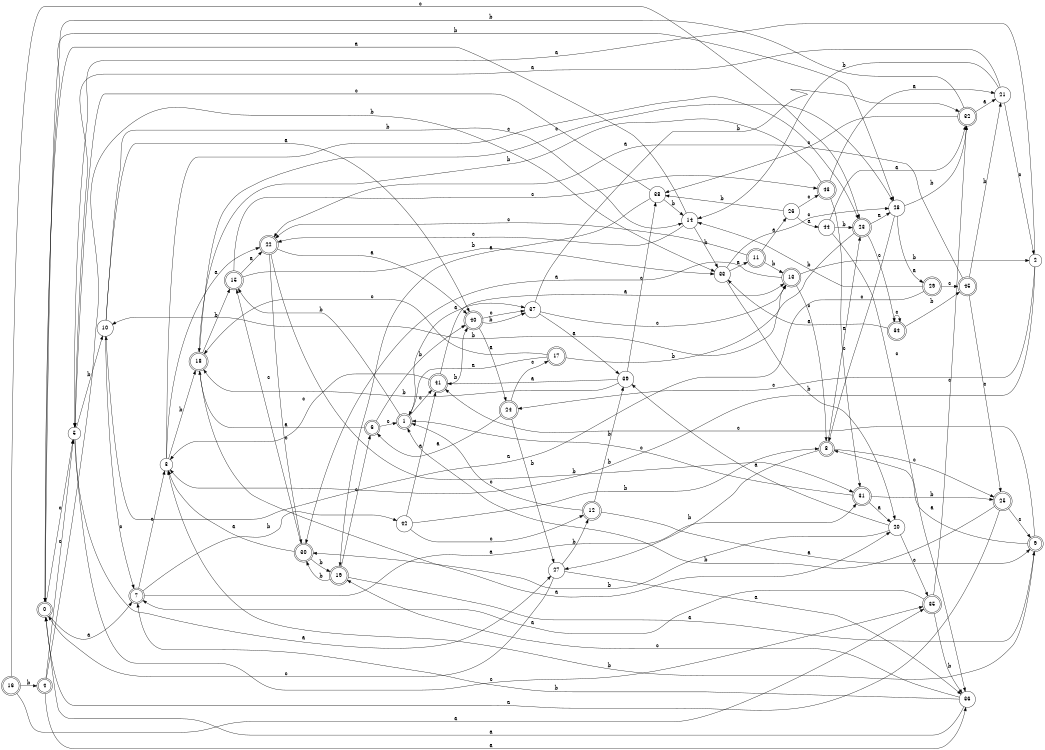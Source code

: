 digraph n37_3 {
__start0 [label="" shape="none"];

rankdir=LR;
size="8,5";

s0 [style="rounded,filled", color="black", fillcolor="white" shape="doublecircle", label="0"];
s1 [style="rounded,filled", color="black", fillcolor="white" shape="doublecircle", label="1"];
s2 [style="filled", color="black", fillcolor="white" shape="circle", label="2"];
s3 [style="filled", color="black", fillcolor="white" shape="circle", label="3"];
s4 [style="rounded,filled", color="black", fillcolor="white" shape="doublecircle", label="4"];
s5 [style="filled", color="black", fillcolor="white" shape="circle", label="5"];
s6 [style="rounded,filled", color="black", fillcolor="white" shape="doublecircle", label="6"];
s7 [style="rounded,filled", color="black", fillcolor="white" shape="doublecircle", label="7"];
s8 [style="rounded,filled", color="black", fillcolor="white" shape="doublecircle", label="8"];
s9 [style="rounded,filled", color="black", fillcolor="white" shape="doublecircle", label="9"];
s10 [style="filled", color="black", fillcolor="white" shape="circle", label="10"];
s11 [style="rounded,filled", color="black", fillcolor="white" shape="doublecircle", label="11"];
s12 [style="rounded,filled", color="black", fillcolor="white" shape="doublecircle", label="12"];
s13 [style="rounded,filled", color="black", fillcolor="white" shape="doublecircle", label="13"];
s14 [style="filled", color="black", fillcolor="white" shape="circle", label="14"];
s15 [style="rounded,filled", color="black", fillcolor="white" shape="doublecircle", label="15"];
s16 [style="rounded,filled", color="black", fillcolor="white" shape="doublecircle", label="16"];
s17 [style="rounded,filled", color="black", fillcolor="white" shape="doublecircle", label="17"];
s18 [style="rounded,filled", color="black", fillcolor="white" shape="doublecircle", label="18"];
s19 [style="rounded,filled", color="black", fillcolor="white" shape="doublecircle", label="19"];
s20 [style="filled", color="black", fillcolor="white" shape="circle", label="20"];
s21 [style="filled", color="black", fillcolor="white" shape="circle", label="21"];
s22 [style="rounded,filled", color="black", fillcolor="white" shape="doublecircle", label="22"];
s23 [style="rounded,filled", color="black", fillcolor="white" shape="doublecircle", label="23"];
s24 [style="rounded,filled", color="black", fillcolor="white" shape="doublecircle", label="24"];
s25 [style="rounded,filled", color="black", fillcolor="white" shape="doublecircle", label="25"];
s26 [style="filled", color="black", fillcolor="white" shape="circle", label="26"];
s27 [style="filled", color="black", fillcolor="white" shape="circle", label="27"];
s28 [style="filled", color="black", fillcolor="white" shape="circle", label="28"];
s29 [style="rounded,filled", color="black", fillcolor="white" shape="doublecircle", label="29"];
s30 [style="rounded,filled", color="black", fillcolor="white" shape="doublecircle", label="30"];
s31 [style="rounded,filled", color="black", fillcolor="white" shape="doublecircle", label="31"];
s32 [style="rounded,filled", color="black", fillcolor="white" shape="doublecircle", label="32"];
s33 [style="filled", color="black", fillcolor="white" shape="circle", label="33"];
s34 [style="rounded,filled", color="black", fillcolor="white" shape="doublecircle", label="34"];
s35 [style="rounded,filled", color="black", fillcolor="white" shape="doublecircle", label="35"];
s36 [style="filled", color="black", fillcolor="white" shape="circle", label="36"];
s37 [style="filled", color="black", fillcolor="white" shape="circle", label="37"];
s38 [style="filled", color="black", fillcolor="white" shape="circle", label="38"];
s39 [style="filled", color="black", fillcolor="white" shape="circle", label="39"];
s40 [style="rounded,filled", color="black", fillcolor="white" shape="doublecircle", label="40"];
s41 [style="rounded,filled", color="black", fillcolor="white" shape="doublecircle", label="41"];
s42 [style="filled", color="black", fillcolor="white" shape="circle", label="42"];
s43 [style="rounded,filled", color="black", fillcolor="white" shape="doublecircle", label="43"];
s44 [style="filled", color="black", fillcolor="white" shape="circle", label="44"];
s45 [style="rounded,filled", color="black", fillcolor="white" shape="doublecircle", label="45"];
s0 -> s7 [label="a"];
s0 -> s28 [label="b"];
s0 -> s5 [label="c"];
s1 -> s37 [label="a"];
s1 -> s15 [label="b"];
s1 -> s41 [label="c"];
s2 -> s5 [label="a"];
s2 -> s3 [label="b"];
s2 -> s24 [label="c"];
s3 -> s22 [label="a"];
s3 -> s18 [label="b"];
s3 -> s23 [label="c"];
s4 -> s36 [label="a"];
s4 -> s33 [label="b"];
s4 -> s5 [label="c"];
s5 -> s27 [label="a"];
s5 -> s10 [label="b"];
s5 -> s35 [label="c"];
s6 -> s18 [label="a"];
s6 -> s40 [label="b"];
s6 -> s1 [label="c"];
s7 -> s31 [label="a"];
s7 -> s42 [label="b"];
s7 -> s3 [label="c"];
s8 -> s23 [label="a"];
s8 -> s27 [label="b"];
s8 -> s25 [label="c"];
s9 -> s8 [label="a"];
s9 -> s3 [label="b"];
s9 -> s41 [label="c"];
s10 -> s40 [label="a"];
s10 -> s14 [label="b"];
s10 -> s7 [label="c"];
s11 -> s26 [label="a"];
s11 -> s13 [label="b"];
s11 -> s22 [label="c"];
s12 -> s9 [label="a"];
s12 -> s39 [label="b"];
s12 -> s1 [label="c"];
s13 -> s30 [label="a"];
s13 -> s2 [label="b"];
s13 -> s8 [label="c"];
s14 -> s0 [label="a"];
s14 -> s33 [label="b"];
s14 -> s22 [label="c"];
s15 -> s22 [label="a"];
s15 -> s33 [label="b"];
s15 -> s43 [label="c"];
s16 -> s35 [label="a"];
s16 -> s4 [label="b"];
s16 -> s23 [label="c"];
s17 -> s1 [label="a"];
s17 -> s13 [label="b"];
s17 -> s18 [label="c"];
s18 -> s20 [label="a"];
s18 -> s15 [label="b"];
s18 -> s28 [label="c"];
s19 -> s9 [label="a"];
s19 -> s30 [label="b"];
s19 -> s6 [label="c"];
s20 -> s39 [label="a"];
s20 -> s30 [label="b"];
s20 -> s35 [label="c"];
s21 -> s5 [label="a"];
s21 -> s14 [label="b"];
s21 -> s2 [label="c"];
s22 -> s40 [label="a"];
s22 -> s31 [label="b"];
s22 -> s30 [label="c"];
s23 -> s28 [label="a"];
s23 -> s10 [label="b"];
s23 -> s34 [label="c"];
s24 -> s6 [label="a"];
s24 -> s27 [label="b"];
s24 -> s17 [label="c"];
s25 -> s0 [label="a"];
s25 -> s1 [label="b"];
s25 -> s9 [label="c"];
s26 -> s44 [label="a"];
s26 -> s38 [label="b"];
s26 -> s43 [label="c"];
s27 -> s36 [label="a"];
s27 -> s12 [label="b"];
s27 -> s0 [label="c"];
s28 -> s29 [label="a"];
s28 -> s32 [label="b"];
s28 -> s8 [label="c"];
s29 -> s10 [label="a"];
s29 -> s14 [label="b"];
s29 -> s45 [label="c"];
s30 -> s3 [label="a"];
s30 -> s19 [label="b"];
s30 -> s15 [label="c"];
s31 -> s20 [label="a"];
s31 -> s25 [label="b"];
s31 -> s1 [label="c"];
s32 -> s21 [label="a"];
s32 -> s0 [label="b"];
s32 -> s38 [label="c"];
s33 -> s11 [label="a"];
s33 -> s20 [label="b"];
s33 -> s28 [label="c"];
s34 -> s33 [label="a"];
s34 -> s45 [label="b"];
s34 -> s34 [label="c"];
s35 -> s7 [label="a"];
s35 -> s36 [label="b"];
s35 -> s32 [label="c"];
s36 -> s0 [label="a"];
s36 -> s7 [label="b"];
s36 -> s19 [label="c"];
s37 -> s39 [label="a"];
s37 -> s32 [label="b"];
s37 -> s13 [label="c"];
s38 -> s19 [label="a"];
s38 -> s14 [label="b"];
s38 -> s5 [label="c"];
s39 -> s41 [label="a"];
s39 -> s18 [label="b"];
s39 -> s38 [label="c"];
s40 -> s24 [label="a"];
s40 -> s37 [label="b"];
s40 -> s37 [label="c"];
s41 -> s13 [label="a"];
s41 -> s40 [label="b"];
s41 -> s3 [label="c"];
s42 -> s41 [label="a"];
s42 -> s8 [label="b"];
s42 -> s12 [label="c"];
s43 -> s21 [label="a"];
s43 -> s18 [label="b"];
s43 -> s31 [label="c"];
s44 -> s32 [label="a"];
s44 -> s23 [label="b"];
s44 -> s36 [label="c"];
s45 -> s22 [label="a"];
s45 -> s21 [label="b"];
s45 -> s25 [label="c"];

}